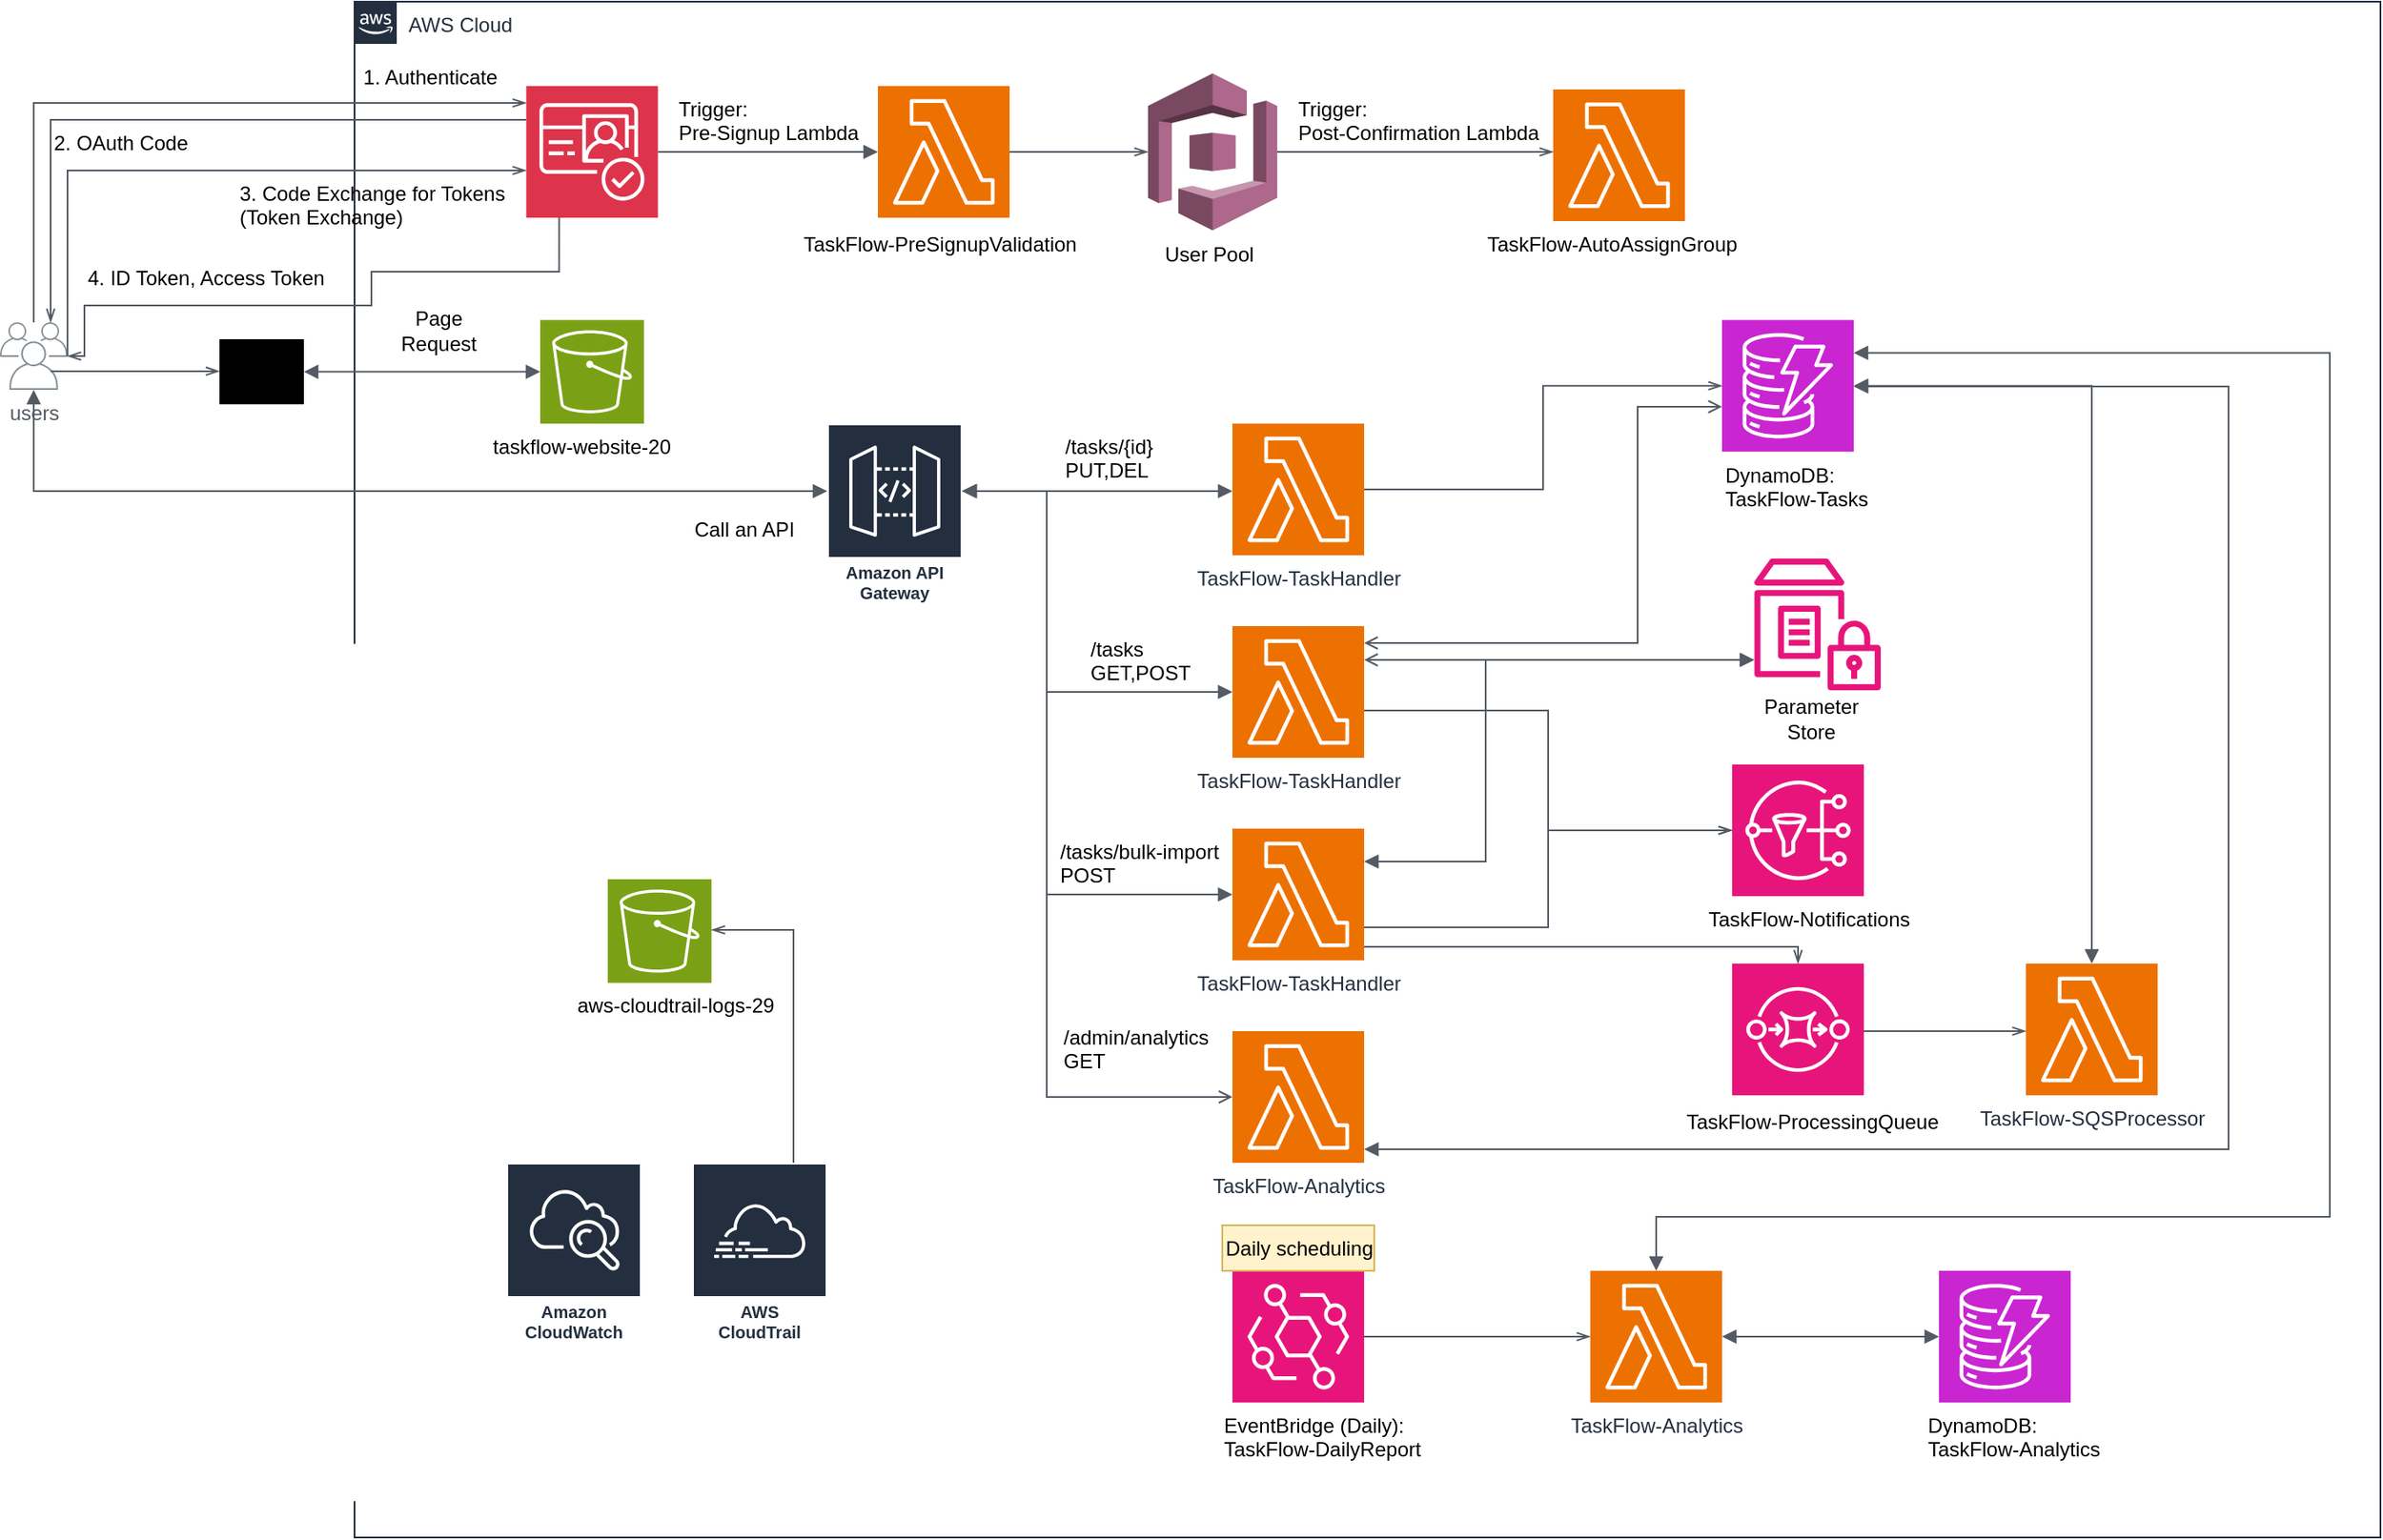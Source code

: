 <mxfile version="27.1.1">
  <diagram name="Page-1" id="jQkE00S9qjkgDTYdffkT">
    <mxGraphModel dx="1678" dy="2083" grid="1" gridSize="10" guides="1" tooltips="1" connect="1" arrows="1" fold="1" page="1" pageScale="1" pageWidth="827" pageHeight="1169" math="0" shadow="0">
      <root>
        <mxCell id="0" />
        <mxCell id="1" parent="0" />
        <mxCell id="cYRIdMAdLQL1WSYvsz5K-1" value="AWS Cloud" style="points=[[0,0],[0.25,0],[0.5,0],[0.75,0],[1,0],[1,0.25],[1,0.5],[1,0.75],[1,1],[0.75,1],[0.5,1],[0.25,1],[0,1],[0,0.75],[0,0.5],[0,0.25]];outlineConnect=0;gradientColor=none;html=1;whiteSpace=wrap;fontSize=12;fontStyle=0;container=1;pointerEvents=0;collapsible=0;recursiveResize=0;shape=mxgraph.aws4.group;grIcon=mxgraph.aws4.group_aws_cloud_alt;strokeColor=#232F3E;fillColor=none;verticalAlign=top;align=left;spacingLeft=30;fontColor=#232F3E;dashed=0;" vertex="1" parent="1">
          <mxGeometry x="400" y="-330" width="1200" height="910" as="geometry" />
        </mxCell>
        <mxCell id="cYRIdMAdLQL1WSYvsz5K-7" value="" style="sketch=0;points=[[0,0,0],[0.25,0,0],[0.5,0,0],[0.75,0,0],[1,0,0],[0,1,0],[0.25,1,0],[0.5,1,0],[0.75,1,0],[1,1,0],[0,0.25,0],[0,0.5,0],[0,0.75,0],[1,0.25,0],[1,0.5,0],[1,0.75,0]];outlineConnect=0;fontColor=#232F3E;fillColor=#7AA116;strokeColor=#ffffff;dashed=0;verticalLabelPosition=bottom;verticalAlign=top;align=center;html=1;fontSize=12;fontStyle=0;aspect=fixed;shape=mxgraph.aws4.resourceIcon;resIcon=mxgraph.aws4.s3;" vertex="1" parent="cYRIdMAdLQL1WSYvsz5K-1">
          <mxGeometry x="110" y="188.58" width="61.42" height="61.42" as="geometry" />
        </mxCell>
        <mxCell id="cYRIdMAdLQL1WSYvsz5K-9" value="Page Request" style="text;strokeColor=none;align=center;fillColor=none;html=1;verticalAlign=middle;whiteSpace=wrap;rounded=0;" vertex="1" parent="cYRIdMAdLQL1WSYvsz5K-1">
          <mxGeometry x="20" y="180" width="60" height="30" as="geometry" />
        </mxCell>
        <mxCell id="cYRIdMAdLQL1WSYvsz5K-13" value="" style="sketch=0;points=[[0,0,0],[0.25,0,0],[0.5,0,0],[0.75,0,0],[1,0,0],[0,1,0],[0.25,1,0],[0.5,1,0],[0.75,1,0],[1,1,0],[0,0.25,0],[0,0.5,0],[0,0.75,0],[1,0.25,0],[1,0.5,0],[1,0.75,0]];outlineConnect=0;fontColor=#232F3E;fillColor=#DD344C;strokeColor=#ffffff;dashed=0;verticalLabelPosition=bottom;verticalAlign=top;align=center;html=1;fontSize=12;fontStyle=0;aspect=fixed;shape=mxgraph.aws4.resourceIcon;resIcon=mxgraph.aws4.cognito;" vertex="1" parent="cYRIdMAdLQL1WSYvsz5K-1">
          <mxGeometry x="101.71" y="50" width="78" height="78" as="geometry" />
        </mxCell>
        <mxCell id="cYRIdMAdLQL1WSYvsz5K-15" value="1. Authenticate" style="text;strokeColor=none;align=center;fillColor=none;html=1;verticalAlign=middle;whiteSpace=wrap;rounded=0;" vertex="1" parent="cYRIdMAdLQL1WSYvsz5K-1">
          <mxGeometry y="30" width="90" height="30" as="geometry" />
        </mxCell>
        <mxCell id="cYRIdMAdLQL1WSYvsz5K-24" value="" style="sketch=0;points=[[0,0,0],[0.25,0,0],[0.5,0,0],[0.75,0,0],[1,0,0],[0,1,0],[0.25,1,0],[0.5,1,0],[0.75,1,0],[1,1,0],[0,0.25,0],[0,0.5,0],[0,0.75,0],[1,0.25,0],[1,0.5,0],[1,0.75,0]];outlineConnect=0;fontColor=#232F3E;fillColor=#ED7100;strokeColor=#ffffff;dashed=0;verticalLabelPosition=bottom;verticalAlign=top;align=center;html=1;fontSize=12;fontStyle=0;aspect=fixed;shape=mxgraph.aws4.resourceIcon;resIcon=mxgraph.aws4.lambda;" vertex="1" parent="cYRIdMAdLQL1WSYvsz5K-1">
          <mxGeometry x="310" y="50" width="78" height="78" as="geometry" />
        </mxCell>
        <mxCell id="cYRIdMAdLQL1WSYvsz5K-25" value="" style="edgeStyle=orthogonalEdgeStyle;html=1;endArrow=block;elbow=vertical;startArrow=none;endFill=1;strokeColor=#545B64;rounded=0;exitX=1;exitY=0.5;exitDx=0;exitDy=0;exitPerimeter=0;entryX=0;entryY=0.5;entryDx=0;entryDy=0;entryPerimeter=0;" edge="1" parent="cYRIdMAdLQL1WSYvsz5K-1" source="cYRIdMAdLQL1WSYvsz5K-13" target="cYRIdMAdLQL1WSYvsz5K-24">
          <mxGeometry width="100" relative="1" as="geometry">
            <mxPoint x="320" y="100" as="sourcePoint" />
            <mxPoint x="420" y="100" as="targetPoint" />
          </mxGeometry>
        </mxCell>
        <mxCell id="cYRIdMAdLQL1WSYvsz5K-27" value="Trigger:&#xa;Pre-Signup Lambda" style="text;whiteSpace=wrap;" vertex="1" parent="cYRIdMAdLQL1WSYvsz5K-1">
          <mxGeometry x="190.0" y="50" width="140" height="40" as="geometry" />
        </mxCell>
        <mxCell id="cYRIdMAdLQL1WSYvsz5K-28" value="TaskFlow-PreSignupValidation" style="text;whiteSpace=wrap;" vertex="1" parent="cYRIdMAdLQL1WSYvsz5K-1">
          <mxGeometry x="264" y="130" width="170" height="40" as="geometry" />
        </mxCell>
        <mxCell id="cYRIdMAdLQL1WSYvsz5K-29" value="" style="outlineConnect=0;dashed=0;verticalLabelPosition=bottom;verticalAlign=top;align=center;html=1;shape=mxgraph.aws3.cognito;fillColor=#AD688B;gradientColor=none;" vertex="1" parent="cYRIdMAdLQL1WSYvsz5K-1">
          <mxGeometry x="470" y="42.5" width="76.5" height="93" as="geometry" />
        </mxCell>
        <mxCell id="cYRIdMAdLQL1WSYvsz5K-30" value="User Pool" style="text;whiteSpace=wrap;" vertex="1" parent="cYRIdMAdLQL1WSYvsz5K-1">
          <mxGeometry x="478.25" y="135.5" width="60" height="40" as="geometry" />
        </mxCell>
        <mxCell id="cYRIdMAdLQL1WSYvsz5K-31" value="" style="edgeStyle=orthogonalEdgeStyle;html=1;endArrow=openThin;elbow=vertical;startArrow=none;endFill=0;strokeColor=#545B64;rounded=0;exitX=1;exitY=0.5;exitDx=0;exitDy=0;exitPerimeter=0;" edge="1" parent="cYRIdMAdLQL1WSYvsz5K-1" source="cYRIdMAdLQL1WSYvsz5K-24" target="cYRIdMAdLQL1WSYvsz5K-29">
          <mxGeometry width="100" relative="1" as="geometry">
            <mxPoint x="320" y="100" as="sourcePoint" />
            <mxPoint x="420" y="100" as="targetPoint" />
          </mxGeometry>
        </mxCell>
        <mxCell id="cYRIdMAdLQL1WSYvsz5K-32" value="" style="sketch=0;points=[[0,0,0],[0.25,0,0],[0.5,0,0],[0.75,0,0],[1,0,0],[0,1,0],[0.25,1,0],[0.5,1,0],[0.75,1,0],[1,1,0],[0,0.25,0],[0,0.5,0],[0,0.75,0],[1,0.25,0],[1,0.5,0],[1,0.75,0]];outlineConnect=0;fontColor=#232F3E;fillColor=#ED7100;strokeColor=#ffffff;dashed=0;verticalLabelPosition=bottom;verticalAlign=top;align=center;html=1;fontSize=12;fontStyle=0;aspect=fixed;shape=mxgraph.aws4.resourceIcon;resIcon=mxgraph.aws4.lambda;" vertex="1" parent="cYRIdMAdLQL1WSYvsz5K-1">
          <mxGeometry x="710" y="52" width="78" height="78" as="geometry" />
        </mxCell>
        <mxCell id="cYRIdMAdLQL1WSYvsz5K-33" value="" style="edgeStyle=orthogonalEdgeStyle;html=1;endArrow=openThin;elbow=vertical;startArrow=none;endFill=0;strokeColor=#545B64;rounded=0;exitX=1;exitY=0.5;exitDx=0;exitDy=0;exitPerimeter=0;" edge="1" parent="cYRIdMAdLQL1WSYvsz5K-1" source="cYRIdMAdLQL1WSYvsz5K-29" target="cYRIdMAdLQL1WSYvsz5K-32">
          <mxGeometry width="100" relative="1" as="geometry">
            <mxPoint x="400" y="130" as="sourcePoint" />
            <mxPoint x="500" y="130" as="targetPoint" />
            <Array as="points">
              <mxPoint x="680" y="89" />
              <mxPoint x="680" y="89" />
            </Array>
          </mxGeometry>
        </mxCell>
        <mxCell id="cYRIdMAdLQL1WSYvsz5K-34" value="Trigger:&#xa;Post-Confirmation Lambda" style="text;whiteSpace=wrap;" vertex="1" parent="cYRIdMAdLQL1WSYvsz5K-1">
          <mxGeometry x="556.5" y="50" width="180" height="40" as="geometry" />
        </mxCell>
        <mxCell id="cYRIdMAdLQL1WSYvsz5K-35" value="TaskFlow-AutoAssignGroup" style="text;whiteSpace=wrap;" vertex="1" parent="cYRIdMAdLQL1WSYvsz5K-1">
          <mxGeometry x="669" y="130" width="160" height="40" as="geometry" />
        </mxCell>
        <mxCell id="cYRIdMAdLQL1WSYvsz5K-36" value="Amazon API Gateway" style="sketch=0;outlineConnect=0;fontColor=#232F3E;gradientColor=none;strokeColor=#ffffff;fillColor=#232F3E;dashed=0;verticalLabelPosition=middle;verticalAlign=bottom;align=center;html=1;whiteSpace=wrap;fontSize=10;fontStyle=1;spacing=3;shape=mxgraph.aws4.productIcon;prIcon=mxgraph.aws4.api_gateway;" vertex="1" parent="cYRIdMAdLQL1WSYvsz5K-1">
          <mxGeometry x="280" y="250" width="80" height="110" as="geometry" />
        </mxCell>
        <mxCell id="cYRIdMAdLQL1WSYvsz5K-38" value="Call an API" style="text;strokeColor=none;align=center;fillColor=none;html=1;verticalAlign=middle;whiteSpace=wrap;rounded=0;" vertex="1" parent="cYRIdMAdLQL1WSYvsz5K-1">
          <mxGeometry x="190.71" y="298" width="80" height="30" as="geometry" />
        </mxCell>
        <UserObject label="TaskFlow-TaskHandler&lt;div&gt;&lt;br&gt;&lt;/div&gt;" link="TaskFlow-TaskHandler.py" id="cYRIdMAdLQL1WSYvsz5K-40">
          <mxCell style="sketch=0;points=[[0,0,0],[0.25,0,0],[0.5,0,0],[0.75,0,0],[1,0,0],[0,1,0],[0.25,1,0],[0.5,1,0],[0.75,1,0],[1,1,0],[0,0.25,0],[0,0.5,0],[0,0.75,0],[1,0.25,0],[1,0.5,0],[1,0.75,0]];outlineConnect=0;fontColor=#232F3E;fillColor=#ED7100;strokeColor=#ffffff;dashed=0;verticalLabelPosition=bottom;verticalAlign=top;align=center;html=1;fontSize=12;fontStyle=0;aspect=fixed;shape=mxgraph.aws4.resourceIcon;resIcon=mxgraph.aws4.lambda;" vertex="1" parent="cYRIdMAdLQL1WSYvsz5K-1">
            <mxGeometry x="520" y="250" width="78" height="78" as="geometry" />
          </mxCell>
        </UserObject>
        <mxCell id="cYRIdMAdLQL1WSYvsz5K-41" value="" style="edgeStyle=orthogonalEdgeStyle;html=1;endArrow=block;elbow=vertical;startArrow=block;startFill=1;endFill=1;strokeColor=#545B64;rounded=0;" edge="1" parent="cYRIdMAdLQL1WSYvsz5K-1" source="cYRIdMAdLQL1WSYvsz5K-36" target="cYRIdMAdLQL1WSYvsz5K-40">
          <mxGeometry width="100" relative="1" as="geometry">
            <mxPoint x="410" y="290" as="sourcePoint" />
            <mxPoint x="510" y="290" as="targetPoint" />
            <Array as="points">
              <mxPoint x="480" y="290" />
              <mxPoint x="480" y="290" />
            </Array>
          </mxGeometry>
        </mxCell>
        <mxCell id="cYRIdMAdLQL1WSYvsz5K-43" value="/tasks/{id}&#xa;PUT,DEL" style="text;whiteSpace=wrap;" vertex="1" parent="cYRIdMAdLQL1WSYvsz5K-1">
          <mxGeometry x="419" y="250" width="71" height="40" as="geometry" />
        </mxCell>
        <UserObject label="TaskFlow-TaskHandler&lt;div&gt;&lt;br&gt;&lt;/div&gt;" link="TaskFlow-TaskHandler.py" id="cYRIdMAdLQL1WSYvsz5K-44">
          <mxCell style="sketch=0;points=[[0,0,0],[0.25,0,0],[0.5,0,0],[0.75,0,0],[1,0,0],[0,1,0],[0.25,1,0],[0.5,1,0],[0.75,1,0],[1,1,0],[0,0.25,0],[0,0.5,0],[0,0.75,0],[1,0.25,0],[1,0.5,0],[1,0.75,0]];outlineConnect=0;fontColor=#232F3E;fillColor=#ED7100;strokeColor=#ffffff;dashed=0;verticalLabelPosition=bottom;verticalAlign=top;align=center;html=1;fontSize=12;fontStyle=0;aspect=fixed;shape=mxgraph.aws4.resourceIcon;resIcon=mxgraph.aws4.lambda;" vertex="1" parent="cYRIdMAdLQL1WSYvsz5K-1">
            <mxGeometry x="520" y="370" width="78" height="78" as="geometry" />
          </mxCell>
        </UserObject>
        <mxCell id="cYRIdMAdLQL1WSYvsz5K-45" value="" style="edgeStyle=orthogonalEdgeStyle;html=1;endArrow=block;elbow=vertical;startArrow=block;startFill=1;endFill=1;strokeColor=#545B64;rounded=0;entryX=0;entryY=0.5;entryDx=0;entryDy=0;entryPerimeter=0;" edge="1" parent="cYRIdMAdLQL1WSYvsz5K-1" source="cYRIdMAdLQL1WSYvsz5K-36" target="cYRIdMAdLQL1WSYvsz5K-44">
          <mxGeometry width="100" relative="1" as="geometry">
            <mxPoint x="395" y="408.76" as="sourcePoint" />
            <mxPoint x="495" y="408.76" as="targetPoint" />
            <Array as="points">
              <mxPoint x="410" y="290" />
              <mxPoint x="410" y="409" />
            </Array>
          </mxGeometry>
        </mxCell>
        <mxCell id="cYRIdMAdLQL1WSYvsz5K-46" value="/tasks&#xa;GET,POST" style="text;whiteSpace=wrap;" vertex="1" parent="cYRIdMAdLQL1WSYvsz5K-1">
          <mxGeometry x="434" y="370" width="60" height="40" as="geometry" />
        </mxCell>
        <UserObject label="TaskFlow-TaskHandler&lt;div&gt;&lt;br&gt;&lt;/div&gt;" link="TaskFlow-TaskHandler.py" id="cYRIdMAdLQL1WSYvsz5K-47">
          <mxCell style="sketch=0;points=[[0,0,0],[0.25,0,0],[0.5,0,0],[0.75,0,0],[1,0,0],[0,1,0],[0.25,1,0],[0.5,1,0],[0.75,1,0],[1,1,0],[0,0.25,0],[0,0.5,0],[0,0.75,0],[1,0.25,0],[1,0.5,0],[1,0.75,0]];outlineConnect=0;fontColor=#232F3E;fillColor=#ED7100;strokeColor=#ffffff;dashed=0;verticalLabelPosition=bottom;verticalAlign=top;align=center;html=1;fontSize=12;fontStyle=0;aspect=fixed;shape=mxgraph.aws4.resourceIcon;resIcon=mxgraph.aws4.lambda;" vertex="1" parent="cYRIdMAdLQL1WSYvsz5K-1">
            <mxGeometry x="520" y="490" width="78" height="78" as="geometry" />
          </mxCell>
        </UserObject>
        <mxCell id="cYRIdMAdLQL1WSYvsz5K-50" value="" style="edgeStyle=orthogonalEdgeStyle;html=1;endArrow=block;elbow=vertical;startArrow=block;startFill=1;endFill=1;strokeColor=#545B64;rounded=0;entryX=0;entryY=0.5;entryDx=0;entryDy=0;entryPerimeter=0;" edge="1" parent="cYRIdMAdLQL1WSYvsz5K-1" source="cYRIdMAdLQL1WSYvsz5K-36" target="cYRIdMAdLQL1WSYvsz5K-47">
          <mxGeometry width="100" relative="1" as="geometry">
            <mxPoint x="380" y="450" as="sourcePoint" />
            <mxPoint x="480" y="450" as="targetPoint" />
            <Array as="points">
              <mxPoint x="410" y="290" />
              <mxPoint x="410" y="529" />
            </Array>
          </mxGeometry>
        </mxCell>
        <mxCell id="cYRIdMAdLQL1WSYvsz5K-51" value="/tasks/bulk-import&#xa;POST" style="text;whiteSpace=wrap;" vertex="1" parent="cYRIdMAdLQL1WSYvsz5K-1">
          <mxGeometry x="415.5" y="490" width="97" height="40" as="geometry" />
        </mxCell>
        <UserObject label="&lt;div&gt;TaskFlow-Analytics&lt;/div&gt;" link="TaskFlow-TaskHandler.py" id="cYRIdMAdLQL1WSYvsz5K-52">
          <mxCell style="sketch=0;points=[[0,0,0],[0.25,0,0],[0.5,0,0],[0.75,0,0],[1,0,0],[0,1,0],[0.25,1,0],[0.5,1,0],[0.75,1,0],[1,1,0],[0,0.25,0],[0,0.5,0],[0,0.75,0],[1,0.25,0],[1,0.5,0],[1,0.75,0]];outlineConnect=0;fontColor=#232F3E;fillColor=#ED7100;strokeColor=#ffffff;dashed=0;verticalLabelPosition=bottom;verticalAlign=top;align=center;html=1;fontSize=12;fontStyle=0;aspect=fixed;shape=mxgraph.aws4.resourceIcon;resIcon=mxgraph.aws4.lambda;" vertex="1" parent="cYRIdMAdLQL1WSYvsz5K-1">
            <mxGeometry x="520" y="610" width="78" height="78" as="geometry" />
          </mxCell>
        </UserObject>
        <mxCell id="cYRIdMAdLQL1WSYvsz5K-53" value="" style="edgeStyle=orthogonalEdgeStyle;htmDepartman barl=1;endArrow=open;elbow=vertical;startArrow=open;startFill=0;endFill=0;strokeColor=#545B64;rounded=0;entryX=0;entryY=0.5;entryDx=0;entryDy=0;entryPerimeter=0;" edge="1" parent="cYRIdMAdLQL1WSYvsz5K-1" source="cYRIdMAdLQL1WSYvsz5K-36" target="cYRIdMAdLQL1WSYvsz5K-52">
          <mxGeometry width="100" relative="1" as="geometry">
            <mxPoint x="350" y="470" as="sourcePoint" />
            <mxPoint x="450" y="470" as="targetPoint" />
            <Array as="points">
              <mxPoint x="410" y="290" />
              <mxPoint x="410" y="649" />
            </Array>
          </mxGeometry>
        </mxCell>
        <mxCell id="cYRIdMAdLQL1WSYvsz5K-54" value="/admin/analytics&#xa;GET" style="text;whiteSpace=wrap;" vertex="1" parent="cYRIdMAdLQL1WSYvsz5K-1">
          <mxGeometry x="418" y="600" width="94.5" height="40" as="geometry" />
        </mxCell>
        <mxCell id="cYRIdMAdLQL1WSYvsz5K-55" value="Amazon CloudWatch" style="sketch=0;outlineConnect=0;fontColor=#232F3E;gradientColor=none;strokeColor=#ffffff;fillColor=#232F3E;dashed=0;verticalLabelPosition=middle;verticalAlign=bottom;align=center;html=1;whiteSpace=wrap;fontSize=10;fontStyle=1;spacing=3;shape=mxgraph.aws4.productIcon;prIcon=mxgraph.aws4.cloudwatch;" vertex="1" parent="cYRIdMAdLQL1WSYvsz5K-1">
          <mxGeometry x="90" y="688" width="80" height="110" as="geometry" />
        </mxCell>
        <mxCell id="cYRIdMAdLQL1WSYvsz5K-56" value="AWS&#xa;CloudTrail" style="sketch=0;outlineConnect=0;fontColor=#232F3E;gradientColor=none;strokeColor=#ffffff;fillColor=#232F3E;dashed=0;verticalLabelPosition=middle;verticalAlign=bottom;align=center;html=1;whiteSpace=wrap;fontSize=10;fontStyle=1;spacing=3;shape=mxgraph.aws4.productIcon;prIcon=mxgraph.aws4.cloudtrail;" vertex="1" parent="cYRIdMAdLQL1WSYvsz5K-1">
          <mxGeometry x="200" y="688" width="80" height="110" as="geometry" />
        </mxCell>
        <mxCell id="cYRIdMAdLQL1WSYvsz5K-58" value="" style="sketch=0;points=[[0,0,0],[0.25,0,0],[0.5,0,0],[0.75,0,0],[1,0,0],[0,1,0],[0.25,1,0],[0.5,1,0],[0.75,1,0],[1,1,0],[0,0.25,0],[0,0.5,0],[0,0.75,0],[1,0.25,0],[1,0.5,0],[1,0.75,0]];outlineConnect=0;fontColor=#232F3E;fillColor=#C925D1;strokeColor=#ffffff;dashed=0;verticalLabelPosition=bottom;verticalAlign=top;align=center;html=1;fontSize=12;fontStyle=0;aspect=fixed;shape=mxgraph.aws4.resourceIcon;resIcon=mxgraph.aws4.dynamodb;" vertex="1" parent="cYRIdMAdLQL1WSYvsz5K-1">
          <mxGeometry x="810" y="188.58" width="78" height="78" as="geometry" />
        </mxCell>
        <mxCell id="cYRIdMAdLQL1WSYvsz5K-59" value="DynamoDB: TaskFlow-Tasks" style="text;whiteSpace=wrap;" vertex="1" parent="cYRIdMAdLQL1WSYvsz5K-1">
          <mxGeometry x="810" y="266.58" width="90" height="40" as="geometry" />
        </mxCell>
        <mxCell id="cYRIdMAdLQL1WSYvsz5K-60" value="" style="edgeStyle=orthogonalEdgeStyle;html=1;endArrow=openThin;elbow=vertical;startArrow=none;endFill=0;strokeColor=#545B64;rounded=0;" edge="1" parent="cYRIdMAdLQL1WSYvsz5K-1" source="cYRIdMAdLQL1WSYvsz5K-40" target="cYRIdMAdLQL1WSYvsz5K-58">
          <mxGeometry width="100" relative="1" as="geometry">
            <mxPoint x="570" y="260" as="sourcePoint" />
            <mxPoint x="670" y="260" as="targetPoint" />
          </mxGeometry>
        </mxCell>
        <mxCell id="cYRIdMAdLQL1WSYvsz5K-62" value="" style="edgeStyle=orthogonalEdgeStyle;htmDepartman barl=1;endArrow=open;elbow=vertical;startArrow=open;startFill=0;endFill=0;strokeColor=#545B64;rounded=0;" edge="1" parent="cYRIdMAdLQL1WSYvsz5K-1">
          <mxGeometry width="100" relative="1" as="geometry">
            <mxPoint x="598" y="380" as="sourcePoint" />
            <mxPoint x="810" y="240" as="targetPoint" />
            <Array as="points">
              <mxPoint x="760" y="380" />
              <mxPoint x="760" y="240" />
            </Array>
          </mxGeometry>
        </mxCell>
        <mxCell id="cYRIdMAdLQL1WSYvsz5K-64" value="" style="sketch=0;outlineConnect=0;fontColor=#232F3E;gradientColor=none;fillColor=#E7157B;strokeColor=none;dashed=0;verticalLabelPosition=bottom;verticalAlign=top;align=center;html=1;fontSize=12;fontStyle=0;aspect=fixed;pointerEvents=1;shape=mxgraph.aws4.parameter_store;" vertex="1" parent="cYRIdMAdLQL1WSYvsz5K-1">
          <mxGeometry x="829" y="330" width="75" height="78" as="geometry" />
        </mxCell>
        <mxCell id="cYRIdMAdLQL1WSYvsz5K-65" value="Parameter Store" style="text;strokeColor=none;align=center;fillColor=none;html=1;verticalAlign=middle;whiteSpace=wrap;rounded=0;" vertex="1" parent="cYRIdMAdLQL1WSYvsz5K-1">
          <mxGeometry x="832.5" y="410" width="60" height="30" as="geometry" />
        </mxCell>
        <mxCell id="cYRIdMAdLQL1WSYvsz5K-67" value="" style="edgeStyle=orthogonalEdgeStyle;htmDepartman barl=1;endArrow=open;elbow=vertical;startArrow=open;startFill=0;endFill=0;strokeColor=#545B64;rounded=0;" edge="1" parent="cYRIdMAdLQL1WSYvsz5K-1" source="cYRIdMAdLQL1WSYvsz5K-44" target="cYRIdMAdLQL1WSYvsz5K-64">
          <mxGeometry width="100" relative="1" as="geometry">
            <mxPoint x="570" y="330" as="sourcePoint" />
            <mxPoint x="670" y="330" as="targetPoint" />
            <Array as="points">
              <mxPoint x="650" y="390" />
              <mxPoint x="650" y="390" />
            </Array>
          </mxGeometry>
        </mxCell>
        <mxCell id="cYRIdMAdLQL1WSYvsz5K-68" value="" style="sketch=0;points=[[0,0,0],[0.25,0,0],[0.5,0,0],[0.75,0,0],[1,0,0],[0,1,0],[0.25,1,0],[0.5,1,0],[0.75,1,0],[1,1,0],[0,0.25,0],[0,0.5,0],[0,0.75,0],[1,0.25,0],[1,0.5,0],[1,0.75,0]];outlineConnect=0;fontColor=#232F3E;fillColor=#E7157B;strokeColor=#ffffff;dashed=0;verticalLabelPosition=bottom;verticalAlign=top;align=center;html=1;fontSize=12;fontStyle=0;aspect=fixed;shape=mxgraph.aws4.resourceIcon;resIcon=mxgraph.aws4.sns;" vertex="1" parent="cYRIdMAdLQL1WSYvsz5K-1">
          <mxGeometry x="816" y="452" width="78" height="78" as="geometry" />
        </mxCell>
        <mxCell id="cYRIdMAdLQL1WSYvsz5K-69" value="TaskFlow-Notifications" style="text;whiteSpace=wrap;" vertex="1" parent="cYRIdMAdLQL1WSYvsz5K-1">
          <mxGeometry x="800" y="530" width="130" height="40" as="geometry" />
        </mxCell>
        <mxCell id="cYRIdMAdLQL1WSYvsz5K-70" value="" style="edgeStyle=orthogonalEdgeStyle;html=1;endArrow=openThin;elbow=vertical;startArrow=none;endFill=0;strokeColor=#545B64;rounded=0;entryX=0;entryY=0.5;entryDx=0;entryDy=0;entryPerimeter=0;" edge="1" parent="cYRIdMAdLQL1WSYvsz5K-1" source="cYRIdMAdLQL1WSYvsz5K-44" target="cYRIdMAdLQL1WSYvsz5K-68">
          <mxGeometry width="100" relative="1" as="geometry">
            <mxPoint x="650" y="500" as="sourcePoint" />
            <mxPoint x="750" y="500" as="targetPoint" />
            <Array as="points">
              <mxPoint x="707" y="420" />
              <mxPoint x="707" y="491" />
            </Array>
          </mxGeometry>
        </mxCell>
        <mxCell id="cYRIdMAdLQL1WSYvsz5K-71" value="" style="edgeStyle=orthogonalEdgeStyle;html=1;endArrow=block;elbow=vertical;startArrow=block;startFill=1;endFill=1;strokeColor=#545B64;rounded=0;exitX=1;exitY=0.25;exitDx=0;exitDy=0;exitPerimeter=0;" edge="1" parent="cYRIdMAdLQL1WSYvsz5K-1" source="cYRIdMAdLQL1WSYvsz5K-47" target="cYRIdMAdLQL1WSYvsz5K-64">
          <mxGeometry width="100" relative="1" as="geometry">
            <mxPoint x="610" y="520" as="sourcePoint" />
            <mxPoint x="710" y="520" as="targetPoint" />
            <Array as="points">
              <mxPoint x="670" y="510" />
              <mxPoint x="670" y="390" />
            </Array>
          </mxGeometry>
        </mxCell>
        <mxCell id="cYRIdMAdLQL1WSYvsz5K-72" value="" style="sketch=0;points=[[0,0,0],[0.25,0,0],[0.5,0,0],[0.75,0,0],[1,0,0],[0,1,0],[0.25,1,0],[0.5,1,0],[0.75,1,0],[1,1,0],[0,0.25,0],[0,0.5,0],[0,0.75,0],[1,0.25,0],[1,0.5,0],[1,0.75,0]];outlineConnect=0;fontColor=#232F3E;fillColor=#E7157B;strokeColor=#ffffff;dashed=0;verticalLabelPosition=bottom;verticalAlign=top;align=center;html=1;fontSize=12;fontStyle=0;aspect=fixed;shape=mxgraph.aws4.resourceIcon;resIcon=mxgraph.aws4.sqs;" vertex="1" parent="cYRIdMAdLQL1WSYvsz5K-1">
          <mxGeometry x="816" y="570" width="78" height="78" as="geometry" />
        </mxCell>
        <mxCell id="cYRIdMAdLQL1WSYvsz5K-73" value="TaskFlow-ProcessingQueue" style="text;whiteSpace=wrap;" vertex="1" parent="cYRIdMAdLQL1WSYvsz5K-1">
          <mxGeometry x="786.5" y="650" width="152" height="40" as="geometry" />
        </mxCell>
        <mxCell id="cYRIdMAdLQL1WSYvsz5K-76" value="" style="edgeStyle=orthogonalEdgeStyle;html=1;endArrow=openThin;elbow=vertical;startArrow=none;endFill=0;strokeColor=#545B64;rounded=0;" edge="1" parent="cYRIdMAdLQL1WSYvsz5K-1" source="cYRIdMAdLQL1WSYvsz5K-47" target="cYRIdMAdLQL1WSYvsz5K-72">
          <mxGeometry width="100" relative="1" as="geometry">
            <mxPoint x="598" y="550" as="sourcePoint" />
            <mxPoint x="698" y="528.74" as="targetPoint" />
            <Array as="points">
              <mxPoint x="855" y="560" />
            </Array>
          </mxGeometry>
        </mxCell>
        <UserObject label="&lt;div&gt;TaskFlow-SQSProcessor&lt;/div&gt;" link="TaskFlow-TaskHandler.py" id="cYRIdMAdLQL1WSYvsz5K-78">
          <mxCell style="sketch=0;points=[[0,0,0],[0.25,0,0],[0.5,0,0],[0.75,0,0],[1,0,0],[0,1,0],[0.25,1,0],[0.5,1,0],[0.75,1,0],[1,1,0],[0,0.25,0],[0,0.5,0],[0,0.75,0],[1,0.25,0],[1,0.5,0],[1,0.75,0]];outlineConnect=0;fontColor=#232F3E;fillColor=#ED7100;strokeColor=#ffffff;dashed=0;verticalLabelPosition=bottom;verticalAlign=top;align=center;html=1;fontSize=12;fontStyle=0;aspect=fixed;shape=mxgraph.aws4.resourceIcon;resIcon=mxgraph.aws4.lambda;" vertex="1" parent="cYRIdMAdLQL1WSYvsz5K-1">
            <mxGeometry x="990" y="570" width="78" height="78" as="geometry" />
          </mxCell>
        </UserObject>
        <mxCell id="cYRIdMAdLQL1WSYvsz5K-81" value="" style="edgeStyle=orthogonalEdgeStyle;html=1;endArrow=openThin;elbow=vertical;startArrow=none;endFill=0;strokeColor=#545B64;rounded=0;" edge="1" parent="cYRIdMAdLQL1WSYvsz5K-1" source="cYRIdMAdLQL1WSYvsz5K-72" target="cYRIdMAdLQL1WSYvsz5K-78">
          <mxGeometry width="100" relative="1" as="geometry">
            <mxPoint x="970" y="600" as="sourcePoint" />
            <mxPoint x="1070" y="600" as="targetPoint" />
            <Array as="points">
              <mxPoint x="940" y="610" />
              <mxPoint x="940" y="610" />
            </Array>
          </mxGeometry>
        </mxCell>
        <mxCell id="cYRIdMAdLQL1WSYvsz5K-83" value="" style="edgeStyle=orthogonalEdgeStyle;html=1;endArrow=block;elbow=vertical;startArrow=block;startFill=1;endFill=1;strokeColor=#545B64;rounded=0;" edge="1" parent="cYRIdMAdLQL1WSYvsz5K-1" source="cYRIdMAdLQL1WSYvsz5K-58" target="cYRIdMAdLQL1WSYvsz5K-78">
          <mxGeometry width="100" relative="1" as="geometry">
            <mxPoint x="740" y="330" as="sourcePoint" />
            <mxPoint x="840" y="330" as="targetPoint" />
            <Array as="points">
              <mxPoint x="1029" y="228" />
            </Array>
          </mxGeometry>
        </mxCell>
        <mxCell id="cYRIdMAdLQL1WSYvsz5K-84" value="" style="edgeStyle=orthogonalEdgeStyle;html=1;endArrow=openThin;elbow=vertical;startArrow=none;endFill=0;strokeColor=#545B64;rounded=0;exitX=1;exitY=0.75;exitDx=0;exitDy=0;exitPerimeter=0;" edge="1" parent="cYRIdMAdLQL1WSYvsz5K-1" source="cYRIdMAdLQL1WSYvsz5K-47" target="cYRIdMAdLQL1WSYvsz5K-68">
          <mxGeometry width="100" relative="1" as="geometry">
            <mxPoint x="620" y="544.52" as="sourcePoint" />
            <mxPoint x="720" y="544.52" as="targetPoint" />
          </mxGeometry>
        </mxCell>
        <mxCell id="cYRIdMAdLQL1WSYvsz5K-85" value="" style="sketch=0;points=[[0,0,0],[0.25,0,0],[0.5,0,0],[0.75,0,0],[1,0,0],[0,1,0],[0.25,1,0],[0.5,1,0],[0.75,1,0],[1,1,0],[0,0.25,0],[0,0.5,0],[0,0.75,0],[1,0.25,0],[1,0.5,0],[1,0.75,0]];outlineConnect=0;fontColor=#232F3E;fillColor=#C925D1;strokeColor=#ffffff;dashed=0;verticalLabelPosition=bottom;verticalAlign=top;align=center;html=1;fontSize=12;fontStyle=0;aspect=fixed;shape=mxgraph.aws4.resourceIcon;resIcon=mxgraph.aws4.dynamodb;" vertex="1" parent="cYRIdMAdLQL1WSYvsz5K-1">
          <mxGeometry x="938.5" y="752" width="78" height="78" as="geometry" />
        </mxCell>
        <mxCell id="cYRIdMAdLQL1WSYvsz5K-86" value="DynamoDB: TaskFlow-Analytics" style="text;whiteSpace=wrap;" vertex="1" parent="cYRIdMAdLQL1WSYvsz5K-1">
          <mxGeometry x="930" y="830" width="110" height="40" as="geometry" />
        </mxCell>
        <mxCell id="cYRIdMAdLQL1WSYvsz5K-87" value="" style="sketch=0;points=[[0,0,0],[0.25,0,0],[0.5,0,0],[0.75,0,0],[1,0,0],[0,1,0],[0.25,1,0],[0.5,1,0],[0.75,1,0],[1,1,0],[0,0.25,0],[0,0.5,0],[0,0.75,0],[1,0.25,0],[1,0.5,0],[1,0.75,0]];outlineConnect=0;fontColor=#232F3E;fillColor=#E7157B;strokeColor=#ffffff;dashed=0;verticalLabelPosition=bottom;verticalAlign=top;align=center;html=1;fontSize=12;fontStyle=0;aspect=fixed;shape=mxgraph.aws4.resourceIcon;resIcon=mxgraph.aws4.eventbridge;" vertex="1" parent="cYRIdMAdLQL1WSYvsz5K-1">
          <mxGeometry x="520" y="752" width="78" height="78" as="geometry" />
        </mxCell>
        <mxCell id="cYRIdMAdLQL1WSYvsz5K-88" value="EventBridge (Daily):&#xa;TaskFlow-DailyReport" style="text;whiteSpace=wrap;" vertex="1" parent="cYRIdMAdLQL1WSYvsz5K-1">
          <mxGeometry x="512.5" y="830" width="121" height="40" as="geometry" />
        </mxCell>
        <mxCell id="cYRIdMAdLQL1WSYvsz5K-89" value="" style="edgeStyle=orthogonalEdgeStyle;html=1;endArrow=block;elbow=vertical;startArrow=block;startFill=1;endFill=1;strokeColor=#545B64;rounded=0;" edge="1" parent="cYRIdMAdLQL1WSYvsz5K-1" target="cYRIdMAdLQL1WSYvsz5K-58">
          <mxGeometry width="100" relative="1" as="geometry">
            <mxPoint x="598" y="680" as="sourcePoint" />
            <mxPoint x="820" y="700" as="targetPoint" />
            <Array as="points">
              <mxPoint x="598" y="680" />
              <mxPoint x="1110" y="680" />
              <mxPoint x="1110" y="228" />
            </Array>
          </mxGeometry>
        </mxCell>
        <UserObject label="&lt;div&gt;TaskFlow-Analytics&lt;/div&gt;" link="TaskFlow-TaskHandler.py" id="cYRIdMAdLQL1WSYvsz5K-90">
          <mxCell style="sketch=0;points=[[0,0,0],[0.25,0,0],[0.5,0,0],[0.75,0,0],[1,0,0],[0,1,0],[0.25,1,0],[0.5,1,0],[0.75,1,0],[1,1,0],[0,0.25,0],[0,0.5,0],[0,0.75,0],[1,0.25,0],[1,0.5,0],[1,0.75,0]];outlineConnect=0;fontColor=#232F3E;fillColor=#ED7100;strokeColor=#ffffff;dashed=0;verticalLabelPosition=bottom;verticalAlign=top;align=center;html=1;fontSize=12;fontStyle=0;aspect=fixed;shape=mxgraph.aws4.resourceIcon;resIcon=mxgraph.aws4.lambda;" vertex="1" parent="cYRIdMAdLQL1WSYvsz5K-1">
            <mxGeometry x="732" y="752" width="78" height="78" as="geometry" />
          </mxCell>
        </UserObject>
        <mxCell id="cYRIdMAdLQL1WSYvsz5K-91" value="" style="edgeStyle=orthogonalEdgeStyle;html=1;endArrow=openThin;elbow=vertical;startArrow=none;endFill=0;strokeColor=#545B64;rounded=0;entryX=0;entryY=0.5;entryDx=0;entryDy=0;entryPerimeter=0;" edge="1" parent="cYRIdMAdLQL1WSYvsz5K-1" source="cYRIdMAdLQL1WSYvsz5K-87" target="cYRIdMAdLQL1WSYvsz5K-90">
          <mxGeometry width="100" relative="1" as="geometry">
            <mxPoint x="670" y="760" as="sourcePoint" />
            <mxPoint x="770" y="760" as="targetPoint" />
          </mxGeometry>
        </mxCell>
        <mxCell id="cYRIdMAdLQL1WSYvsz5K-92" value="" style="edgeStyle=orthogonalEdgeStyle;html=1;endArrow=block;elbow=vertical;startArrow=block;startFill=1;endFill=1;strokeColor=#545B64;rounded=0;entryX=1;entryY=0.25;entryDx=0;entryDy=0;entryPerimeter=0;" edge="1" parent="cYRIdMAdLQL1WSYvsz5K-1" source="cYRIdMAdLQL1WSYvsz5K-90" target="cYRIdMAdLQL1WSYvsz5K-58">
          <mxGeometry width="100" relative="1" as="geometry">
            <mxPoint x="920" y="650" as="sourcePoint" />
            <mxPoint x="1020" y="650" as="targetPoint" />
            <Array as="points">
              <mxPoint x="771" y="720" />
              <mxPoint x="1170" y="720" />
              <mxPoint x="1170" y="208" />
            </Array>
          </mxGeometry>
        </mxCell>
        <mxCell id="cYRIdMAdLQL1WSYvsz5K-93" value="" style="edgeStyle=orthogonalEdgeStyle;html=1;endArrow=block;elbow=vertical;startArrow=block;startFill=1;endFill=1;strokeColor=#545B64;rounded=0;exitX=1;exitY=0.5;exitDx=0;exitDy=0;exitPerimeter=0;" edge="1" parent="cYRIdMAdLQL1WSYvsz5K-1" source="cYRIdMAdLQL1WSYvsz5K-90" target="cYRIdMAdLQL1WSYvsz5K-85">
          <mxGeometry width="100" relative="1" as="geometry">
            <mxPoint x="920" y="650" as="sourcePoint" />
            <mxPoint x="1020" y="650" as="targetPoint" />
          </mxGeometry>
        </mxCell>
        <mxCell id="cYRIdMAdLQL1WSYvsz5K-95" value="Daily scheduling" style="text;whiteSpace=wrap;fillColor=#fff2cc;strokeColor=#d6b656;" vertex="1" parent="cYRIdMAdLQL1WSYvsz5K-1">
          <mxGeometry x="514" y="725" width="90" height="27" as="geometry" />
        </mxCell>
        <mxCell id="cYRIdMAdLQL1WSYvsz5K-96" value="" style="sketch=0;points=[[0,0,0],[0.25,0,0],[0.5,0,0],[0.75,0,0],[1,0,0],[0,1,0],[0.25,1,0],[0.5,1,0],[0.75,1,0],[1,1,0],[0,0.25,0],[0,0.5,0],[0,0.75,0],[1,0.25,0],[1,0.5,0],[1,0.75,0]];outlineConnect=0;fontColor=#232F3E;fillColor=#7AA116;strokeColor=#ffffff;dashed=0;verticalLabelPosition=bottom;verticalAlign=top;align=center;html=1;fontSize=12;fontStyle=0;aspect=fixed;shape=mxgraph.aws4.resourceIcon;resIcon=mxgraph.aws4.s3;" vertex="1" parent="cYRIdMAdLQL1WSYvsz5K-1">
          <mxGeometry x="150.0" y="520" width="61.42" height="61.42" as="geometry" />
        </mxCell>
        <mxCell id="cYRIdMAdLQL1WSYvsz5K-98" value="taskflow-website-20" style="text;whiteSpace=wrap;" vertex="1" parent="cYRIdMAdLQL1WSYvsz5K-1">
          <mxGeometry x="79.71" y="250" width="110.29" height="30" as="geometry" />
        </mxCell>
        <mxCell id="cYRIdMAdLQL1WSYvsz5K-100" value="" style="edgeStyle=orthogonalEdgeStyle;html=1;endArrow=openThin;elbow=vertical;startArrow=none;endFill=0;strokeColor=#545B64;rounded=0;" edge="1" parent="cYRIdMAdLQL1WSYvsz5K-1" source="cYRIdMAdLQL1WSYvsz5K-56" target="cYRIdMAdLQL1WSYvsz5K-96">
          <mxGeometry width="100" relative="1" as="geometry">
            <mxPoint x="230" y="610" as="sourcePoint" />
            <mxPoint x="330" y="610" as="targetPoint" />
            <Array as="points">
              <mxPoint x="260" y="550" />
            </Array>
          </mxGeometry>
        </mxCell>
        <mxCell id="cYRIdMAdLQL1WSYvsz5K-102" value="aws-cloudtrail-logs-29" style="text;whiteSpace=wrap;" vertex="1" parent="cYRIdMAdLQL1WSYvsz5K-1">
          <mxGeometry x="130" y="581.42" width="124.29" height="40" as="geometry" />
        </mxCell>
        <mxCell id="cYRIdMAdLQL1WSYvsz5K-2" value="users" style="sketch=0;outlineConnect=0;gradientColor=none;fontColor=#545B64;strokeColor=none;fillColor=#879196;dashed=0;verticalLabelPosition=bottom;verticalAlign=top;align=center;html=1;fontSize=12;fontStyle=0;aspect=fixed;shape=mxgraph.aws4.illustration_users;pointerEvents=1" vertex="1" parent="1">
          <mxGeometry x="190" y="-140" width="40" height="40" as="geometry" />
        </mxCell>
        <mxCell id="cYRIdMAdLQL1WSYvsz5K-4" value="" style="sketch=0;verticalLabelPosition=bottom;sketch=0;aspect=fixed;html=1;verticalAlign=top;strokeColor=none;fillColor=#000000;align=center;outlineConnect=0;pointerEvents=1;shape=mxgraph.citrix2.laptop;" vertex="1" parent="1">
          <mxGeometry x="320" y="-130" width="49.99" height="38.57" as="geometry" />
        </mxCell>
        <mxCell id="cYRIdMAdLQL1WSYvsz5K-5" value="" style="edgeStyle=orthogonalEdgeStyle;html=1;endArrow=openThin;elbow=vertical;startArrow=none;endFill=0;strokeColor=#545B64;rounded=0;" edge="1" parent="1">
          <mxGeometry width="100" relative="1" as="geometry">
            <mxPoint x="220" y="-111.02" as="sourcePoint" />
            <mxPoint x="320" y="-111.02" as="targetPoint" />
          </mxGeometry>
        </mxCell>
        <mxCell id="cYRIdMAdLQL1WSYvsz5K-8" value="" style="edgeStyle=orthogonalEdgeStyle;html=1;endArrow=block;elbow=vertical;startArrow=block;startFill=1;endFill=1;strokeColor=#545B64;rounded=0;entryX=0;entryY=0.5;entryDx=0;entryDy=0;entryPerimeter=0;" edge="1" parent="1" source="cYRIdMAdLQL1WSYvsz5K-4" target="cYRIdMAdLQL1WSYvsz5K-7">
          <mxGeometry width="100" relative="1" as="geometry">
            <mxPoint x="380" y="-100" as="sourcePoint" />
            <mxPoint x="480" y="-100" as="targetPoint" />
          </mxGeometry>
        </mxCell>
        <mxCell id="cYRIdMAdLQL1WSYvsz5K-14" value="" style="edgeStyle=orthogonalEdgeStyle;html=1;endArrow=openThin;elbow=vertical;startArrow=none;endFill=0;strokeColor=#545B64;rounded=0;" edge="1" parent="1" source="cYRIdMAdLQL1WSYvsz5K-2" target="cYRIdMAdLQL1WSYvsz5K-13">
          <mxGeometry width="100" relative="1" as="geometry">
            <mxPoint x="450" y="-150" as="sourcePoint" />
            <mxPoint x="550" y="-150" as="targetPoint" />
            <Array as="points">
              <mxPoint x="210" y="-270" />
            </Array>
          </mxGeometry>
        </mxCell>
        <mxCell id="cYRIdMAdLQL1WSYvsz5K-17" value="" style="edgeStyle=orthogonalEdgeStyle;html=1;endArrow=none;elbow=vertical;startArrow=openThin;startFill=0;strokeColor=#545B64;rounded=0;" edge="1" parent="1" source="cYRIdMAdLQL1WSYvsz5K-2" target="cYRIdMAdLQL1WSYvsz5K-13">
          <mxGeometry width="100" relative="1" as="geometry">
            <mxPoint x="390" y="-250" as="sourcePoint" />
            <mxPoint x="490" y="-250" as="targetPoint" />
            <Array as="points">
              <mxPoint x="220" y="-260" />
            </Array>
          </mxGeometry>
        </mxCell>
        <mxCell id="cYRIdMAdLQL1WSYvsz5K-18" value="2. OAuth Code" style="text;whiteSpace=wrap;" vertex="1" parent="1">
          <mxGeometry x="220" y="-260" width="140" height="40" as="geometry" />
        </mxCell>
        <mxCell id="cYRIdMAdLQL1WSYvsz5K-19" value="" style="edgeStyle=orthogonalEdgeStyle;html=1;endArrow=openThin;elbow=vertical;startArrow=none;endFill=0;strokeColor=#545B64;rounded=0;" edge="1" parent="1" source="cYRIdMAdLQL1WSYvsz5K-2" target="cYRIdMAdLQL1WSYvsz5K-13">
          <mxGeometry width="100" relative="1" as="geometry">
            <mxPoint x="450" y="-220" as="sourcePoint" />
            <mxPoint x="550" y="-220" as="targetPoint" />
            <Array as="points">
              <mxPoint x="230" y="-230" />
            </Array>
          </mxGeometry>
        </mxCell>
        <mxCell id="cYRIdMAdLQL1WSYvsz5K-21" value="3. Code Exchange for Tokens&#xa;(Token Exchange)" style="text;whiteSpace=wrap;" vertex="1" parent="1">
          <mxGeometry x="330" y="-230" width="180" height="40" as="geometry" />
        </mxCell>
        <mxCell id="cYRIdMAdLQL1WSYvsz5K-22" value="" style="edgeStyle=orthogonalEdgeStyle;html=1;endArrow=none;elbow=vertical;startArrow=openThin;startFill=0;strokeColor=#545B64;rounded=0;entryX=0.25;entryY=1;entryDx=0;entryDy=0;entryPerimeter=0;" edge="1" parent="1" source="cYRIdMAdLQL1WSYvsz5K-2" target="cYRIdMAdLQL1WSYvsz5K-13">
          <mxGeometry width="100" relative="1" as="geometry">
            <mxPoint x="390" y="-180" as="sourcePoint" />
            <mxPoint x="490" y="-180" as="targetPoint" />
            <Array as="points">
              <mxPoint x="240" y="-120" />
              <mxPoint x="240" y="-150" />
              <mxPoint x="410" y="-150" />
              <mxPoint x="410" y="-170" />
              <mxPoint x="521" y="-170" />
            </Array>
          </mxGeometry>
        </mxCell>
        <mxCell id="cYRIdMAdLQL1WSYvsz5K-23" value="4. ID Token, Access Token" style="text;whiteSpace=wrap;" vertex="1" parent="1">
          <mxGeometry x="240" y="-180.0" width="160" height="40" as="geometry" />
        </mxCell>
        <mxCell id="cYRIdMAdLQL1WSYvsz5K-37" value="" style="edgeStyle=orthogonalEdgeStyle;html=1;endArrow=block;elbow=vertical;startArrow=block;startFill=1;endFill=1;strokeColor=#545B64;rounded=0;" edge="1" parent="1" source="cYRIdMAdLQL1WSYvsz5K-2" target="cYRIdMAdLQL1WSYvsz5K-36">
          <mxGeometry width="100" relative="1" as="geometry">
            <mxPoint x="510" y="-25.45" as="sourcePoint" />
            <mxPoint x="610" y="-25.45" as="targetPoint" />
            <Array as="points">
              <mxPoint x="210" y="-40" />
            </Array>
          </mxGeometry>
        </mxCell>
      </root>
    </mxGraphModel>
  </diagram>
</mxfile>
